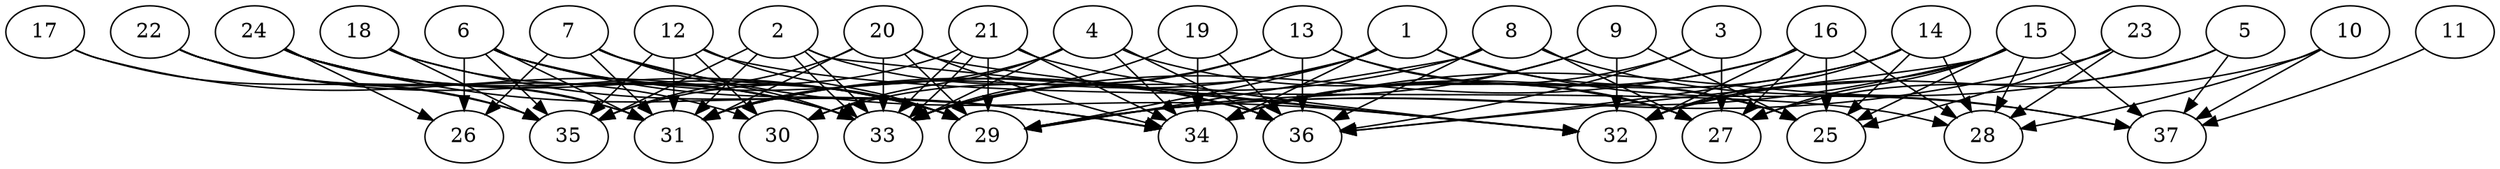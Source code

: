 // DAG (tier=3-complex, mode=data, n=37, ccr=0.513, fat=0.795, density=0.613, regular=0.327, jump=0.298, mindata=4194304, maxdata=33554432)
// DAG automatically generated by daggen at Sun Aug 24 16:33:35 2025
// /home/ermia/Project/Environments/daggen/bin/daggen --dot --ccr 0.513 --fat 0.795 --regular 0.327 --density 0.613 --jump 0.298 --mindata 4194304 --maxdata 33554432 -n 37 
digraph G {
  1 [size="37368831814066268798976", alpha="0.07", expect_size="18684415907033134399488"]
  1 -> 25 [size ="8941897103966208"]
  1 -> 29 [size ="8941897103966208"]
  1 -> 31 [size ="8941897103966208"]
  1 -> 33 [size ="8941897103966208"]
  1 -> 34 [size ="8941897103966208"]
  1 -> 37 [size ="8941897103966208"]
  2 [size="900085662229085056", alpha="0.01", expect_size="450042831114542528"]
  2 -> 31 [size ="726623313723392"]
  2 -> 32 [size ="726623313723392"]
  2 -> 33 [size ="726623313723392"]
  2 -> 33 [size ="726623313723392"]
  2 -> 35 [size ="726623313723392"]
  2 -> 36 [size ="726623313723392"]
  3 [size="8280400341413965", alpha="0.04", expect_size="4140200170706982"]
  3 -> 27 [size ="535395532013568"]
  3 -> 34 [size ="535395532013568"]
  3 -> 36 [size ="535395532013568"]
  4 [size="9235838203860496384", alpha="0.12", expect_size="4617919101930248192"]
  4 -> 27 [size ="7586029473103872"]
  4 -> 30 [size ="7586029473103872"]
  4 -> 31 [size ="7586029473103872"]
  4 -> 33 [size ="7586029473103872"]
  4 -> 34 [size ="7586029473103872"]
  4 -> 36 [size ="7586029473103872"]
  5 [size="24701836449319960", alpha="0.10", expect_size="12350918224659980"]
  5 -> 27 [size ="1288792388403200"]
  5 -> 34 [size ="1288792388403200"]
  5 -> 37 [size ="1288792388403200"]
  6 [size="291351967427645669376", alpha="0.20", expect_size="145675983713822834688"]
  6 -> 26 [size ="351589009195008"]
  6 -> 29 [size ="351589009195008"]
  6 -> 31 [size ="351589009195008"]
  6 -> 34 [size ="351589009195008"]
  6 -> 35 [size ="351589009195008"]
  6 -> 36 [size ="351589009195008"]
  7 [size="9236889433880395776000", alpha="0.15", expect_size="4618444716940197888000"]
  7 -> 26 [size ="3521874021580800"]
  7 -> 29 [size ="3521874021580800"]
  7 -> 31 [size ="3521874021580800"]
  7 -> 32 [size ="3521874021580800"]
  7 -> 33 [size ="3521874021580800"]
  8 [size="3389232760316405743616", alpha="0.07", expect_size="1694616380158202871808"]
  8 -> 27 [size ="1805056986841088"]
  8 -> 29 [size ="1805056986841088"]
  8 -> 31 [size ="1805056986841088"]
  8 -> 36 [size ="1805056986841088"]
  8 -> 37 [size ="1805056986841088"]
  9 [size="6170667018246340739072", alpha="0.13", expect_size="3085333509123170369536"]
  9 -> 25 [size ="2691398843236352"]
  9 -> 29 [size ="2691398843236352"]
  9 -> 32 [size ="2691398843236352"]
  9 -> 34 [size ="2691398843236352"]
  10 [size="24854196739628796", alpha="0.09", expect_size="12427098369814398"]
  10 -> 28 [size ="1489668101111808"]
  10 -> 32 [size ="1489668101111808"]
  10 -> 37 [size ="1489668101111808"]
  11 [size="3202020993992797696", alpha="0.04", expect_size="1601010496996398848"]
  11 -> 37 [size ="1282353888493568"]
  12 [size="786562267325087872", alpha="0.08", expect_size="393281133662543936"]
  12 -> 28 [size ="394074288816128"]
  12 -> 29 [size ="394074288816128"]
  12 -> 30 [size ="394074288816128"]
  12 -> 31 [size ="394074288816128"]
  12 -> 35 [size ="394074288816128"]
  13 [size="147130573974399616", alpha="0.18", expect_size="73565286987199808"]
  13 -> 25 [size ="6663388893544448"]
  13 -> 27 [size ="6663388893544448"]
  13 -> 30 [size ="6663388893544448"]
  13 -> 33 [size ="6663388893544448"]
  13 -> 36 [size ="6663388893544448"]
  14 [size="6401466070086161", alpha="0.12", expect_size="3200733035043080"]
  14 -> 25 [size ="198543461580800"]
  14 -> 28 [size ="198543461580800"]
  14 -> 32 [size ="198543461580800"]
  14 -> 34 [size ="198543461580800"]
  14 -> 36 [size ="198543461580800"]
  15 [size="209273175197096512", alpha="0.05", expect_size="104636587598548256"]
  15 -> 25 [size ="6957363844087808"]
  15 -> 27 [size ="6957363844087808"]
  15 -> 28 [size ="6957363844087808"]
  15 -> 29 [size ="6957363844087808"]
  15 -> 32 [size ="6957363844087808"]
  15 -> 36 [size ="6957363844087808"]
  15 -> 37 [size ="6957363844087808"]
  16 [size="14871255761295507456000", alpha="0.04", expect_size="7435627880647753728000"]
  16 -> 25 [size ="4837879893196800"]
  16 -> 27 [size ="4837879893196800"]
  16 -> 28 [size ="4837879893196800"]
  16 -> 32 [size ="4837879893196800"]
  16 -> 33 [size ="4837879893196800"]
  16 -> 34 [size ="4837879893196800"]
  17 [size="30657055701599734726656", alpha="0.05", expect_size="15328527850799867363328"]
  17 -> 33 [size ="7836286077370368"]
  17 -> 35 [size ="7836286077370368"]
  18 [size="103199712404320976", alpha="0.15", expect_size="51599856202160488"]
  18 -> 33 [size ="2598750501470208"]
  18 -> 34 [size ="2598750501470208"]
  18 -> 35 [size ="2598750501470208"]
  19 [size="48495989582820280", alpha="0.09", expect_size="24247994791410140"]
  19 -> 33 [size ="1802104935022592"]
  19 -> 34 [size ="1802104935022592"]
  19 -> 36 [size ="1802104935022592"]
  20 [size="21185253258794614784", alpha="0.16", expect_size="10592626629397307392"]
  20 -> 29 [size ="8670114593374208"]
  20 -> 31 [size ="8670114593374208"]
  20 -> 32 [size ="8670114593374208"]
  20 -> 33 [size ="8670114593374208"]
  20 -> 34 [size ="8670114593374208"]
  20 -> 35 [size ="8670114593374208"]
  21 [size="21177486309855977472", alpha="0.00", expect_size="10588743154927988736"]
  21 -> 29 [size ="8728464475553792"]
  21 -> 32 [size ="8728464475553792"]
  21 -> 33 [size ="8728464475553792"]
  21 -> 33 [size ="8728464475553792"]
  21 -> 34 [size ="8728464475553792"]
  21 -> 35 [size ="8728464475553792"]
  22 [size="1268718352831906304", alpha="0.00", expect_size="634359176415953152"]
  22 -> 29 [size ="621431847124992"]
  22 -> 30 [size ="621431847124992"]
  22 -> 31 [size ="621431847124992"]
  22 -> 35 [size ="621431847124992"]
  23 [size="14529713701491050", alpha="0.15", expect_size="7264856850745525"]
  23 -> 25 [size ="234392773459968"]
  23 -> 28 [size ="234392773459968"]
  23 -> 29 [size ="234392773459968"]
  24 [size="28661785815164066463744", alpha="0.16", expect_size="14330892907582033231872"]
  24 -> 26 [size ="7492478139629568"]
  24 -> 29 [size ="7492478139629568"]
  24 -> 31 [size ="7492478139629568"]
  24 -> 33 [size ="7492478139629568"]
  24 -> 34 [size ="7492478139629568"]
  25 [size="1467916658973139712", alpha="0.13", expect_size="733958329486569856"]
  26 [size="3572001969722597376", alpha="0.14", expect_size="1786000984861298688"]
  27 [size="11867328028638176", alpha="0.02", expect_size="5933664014319088"]
  28 [size="262899699727659433984", alpha="0.01", expect_size="131449849863829716992"]
  29 [size="230761851090325472", alpha="0.18", expect_size="115380925545162736"]
  30 [size="2846907104504075776", alpha="0.07", expect_size="1423453552252037888"]
  31 [size="12069855980718731034624", alpha="0.11", expect_size="6034927990359365517312"]
  32 [size="565628920922985664", alpha="0.03", expect_size="282814460461492832"]
  33 [size="17297907745731834281984", alpha="0.01", expect_size="8648953872865917140992"]
  34 [size="675367746801366144", alpha="0.06", expect_size="337683873400683072"]
  35 [size="178523328121288096", alpha="0.12", expect_size="89261664060644048"]
  36 [size="9231976624285759488", alpha="0.13", expect_size="4615988312142879744"]
  37 [size="32673718727975370752000", alpha="0.05", expect_size="16336859363987685376000"]
}